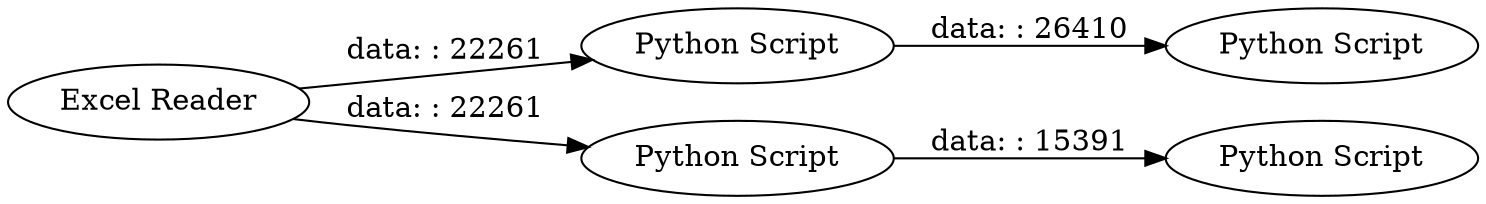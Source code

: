 digraph {
	"6714865969555814879_3" [label="Python Script"]
	"6714865969555814879_1" [label="Excel Reader"]
	"6714865969555814879_4" [label="Python Script"]
	"6714865969555814879_5" [label="Python Script"]
	"6714865969555814879_2" [label="Python Script"]
	"6714865969555814879_1" -> "6714865969555814879_4" [label="data: : 22261"]
	"6714865969555814879_2" -> "6714865969555814879_3" [label="data: : 15391"]
	"6714865969555814879_1" -> "6714865969555814879_2" [label="data: : 22261"]
	"6714865969555814879_4" -> "6714865969555814879_5" [label="data: : 26410"]
	rankdir=LR
}
